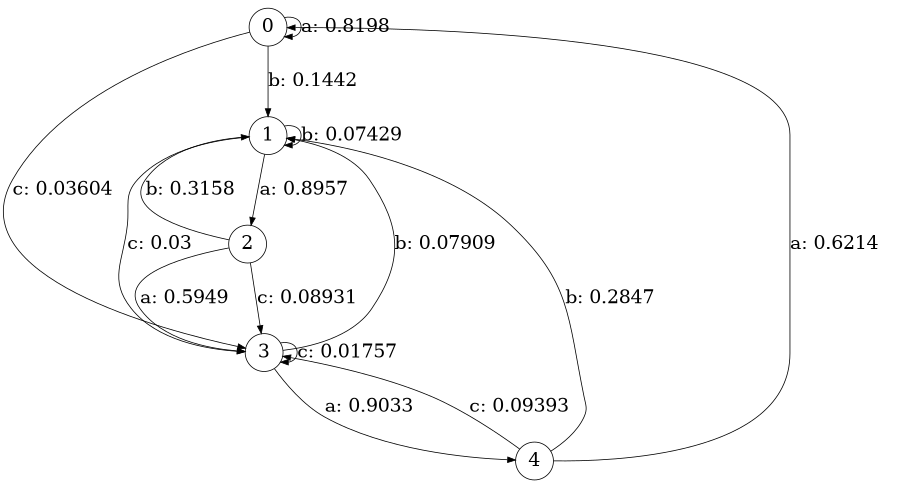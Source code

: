 digraph "d5-100nw-t0-cen-SML" {
size = "6,8.5";
ratio = "fill";
node [shape = circle];
node [fontsize = 24];
edge [fontsize = 24];
0 -> 0 [label = "a: 0.8198   "];
0 -> 1 [label = "b: 0.1442   "];
0 -> 3 [label = "c: 0.03604  "];
1 -> 2 [label = "a: 0.8957   "];
1 -> 1 [label = "b: 0.07429  "];
1 -> 3 [label = "c: 0.03     "];
2 -> 3 [label = "a: 0.5949   "];
2 -> 1 [label = "b: 0.3158   "];
2 -> 3 [label = "c: 0.08931  "];
3 -> 4 [label = "a: 0.9033   "];
3 -> 1 [label = "b: 0.07909  "];
3 -> 3 [label = "c: 0.01757  "];
4 -> 0 [label = "a: 0.6214   "];
4 -> 1 [label = "b: 0.2847   "];
4 -> 3 [label = "c: 0.09393  "];
}